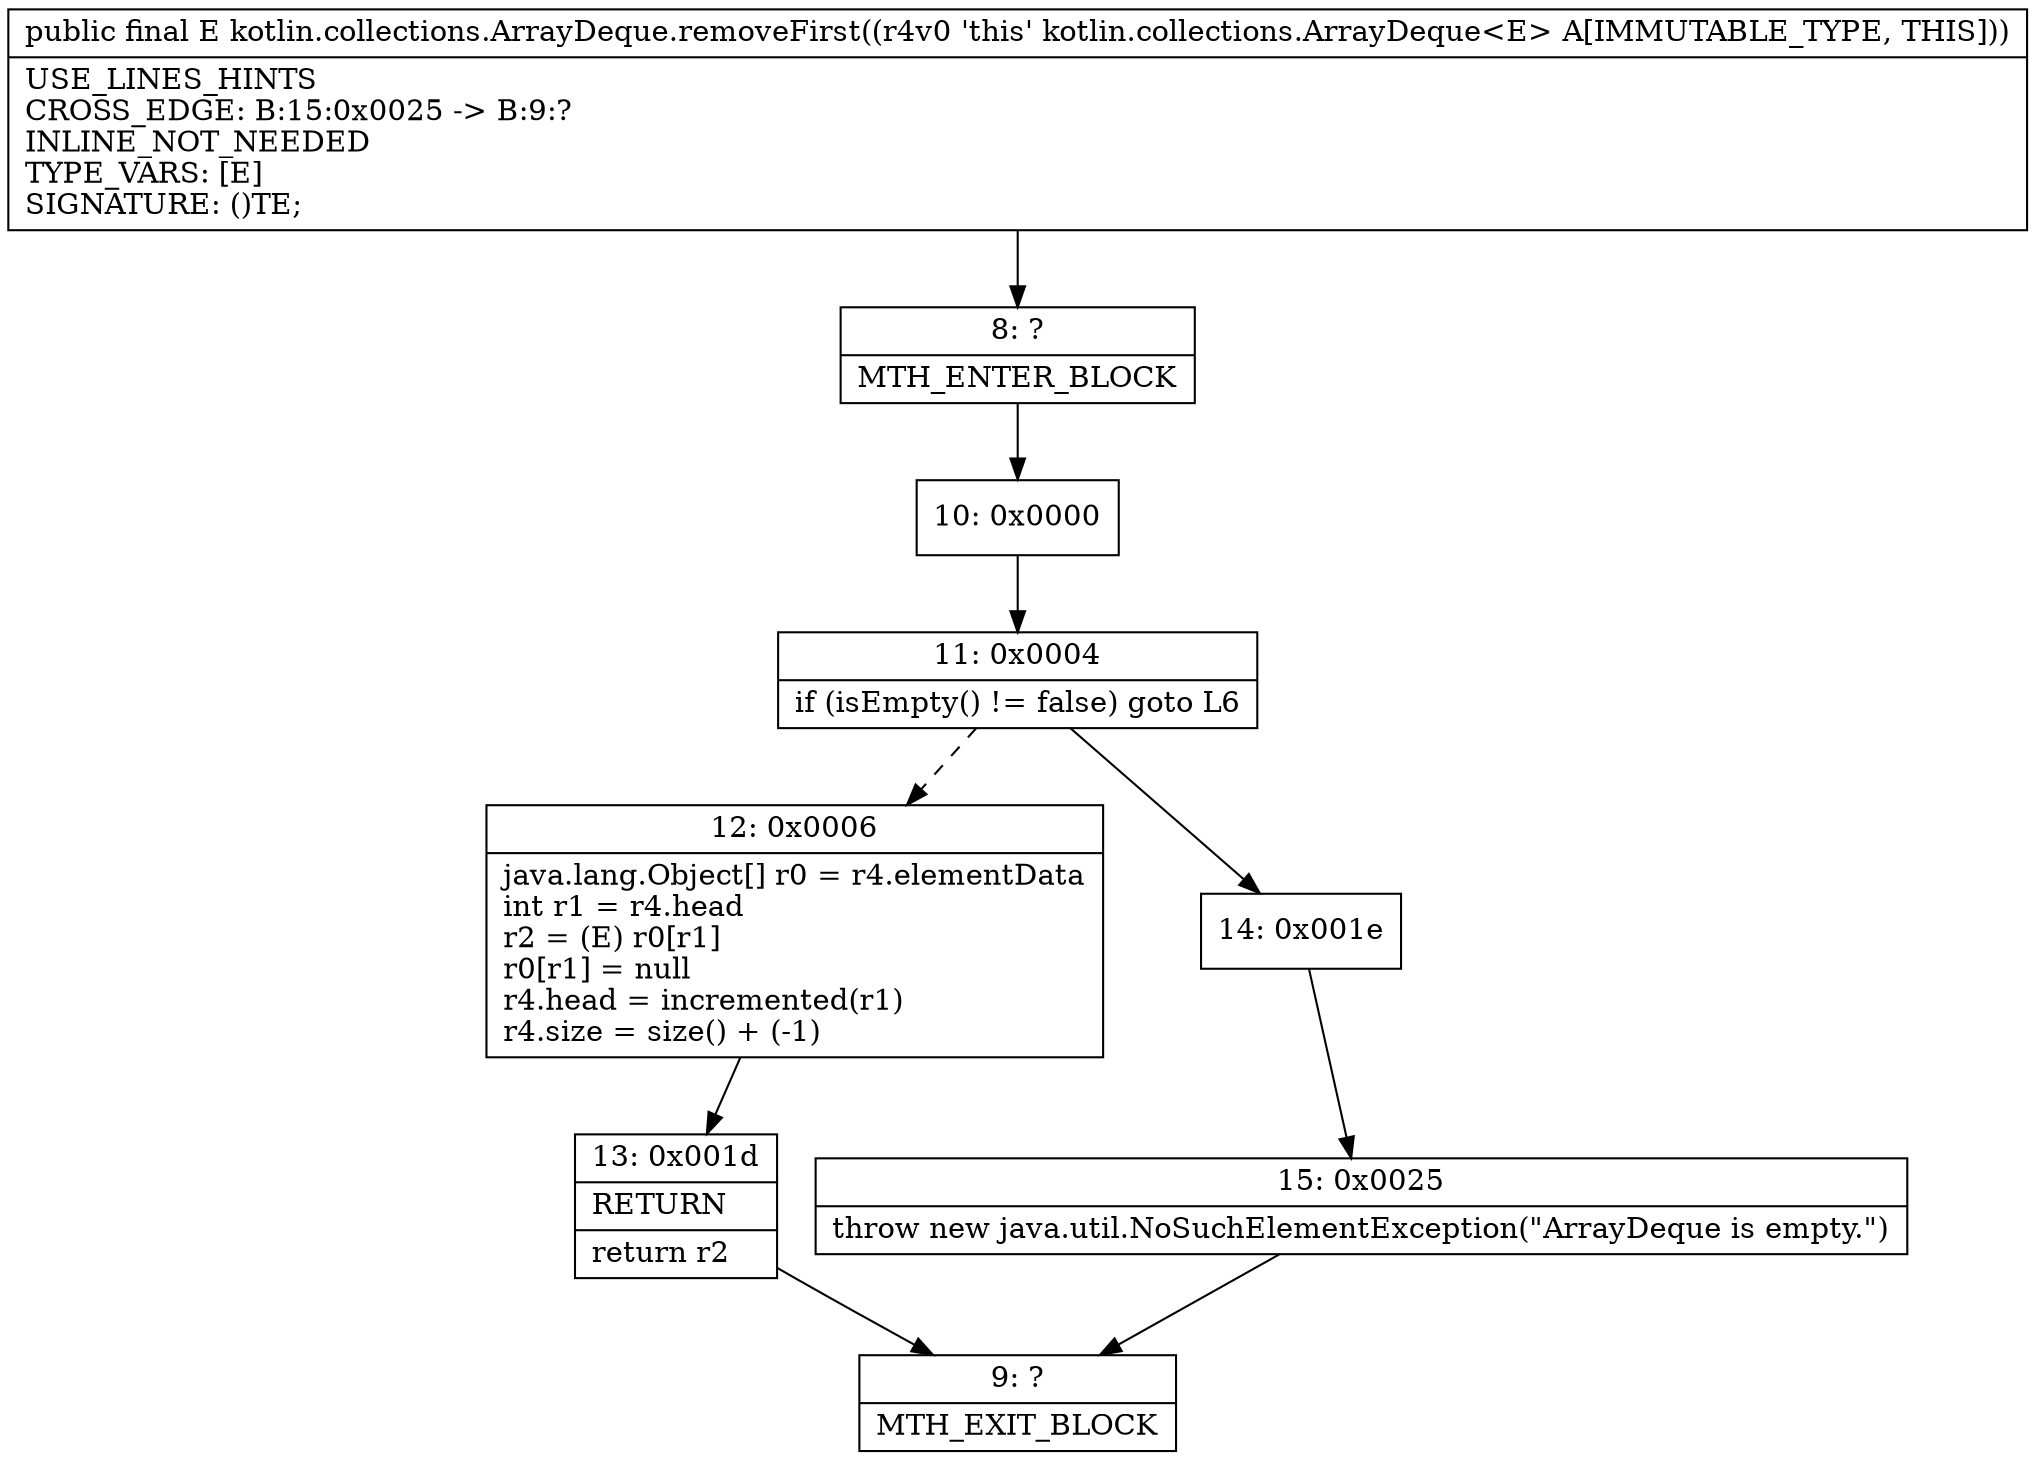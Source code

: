 digraph "CFG forkotlin.collections.ArrayDeque.removeFirst()Ljava\/lang\/Object;" {
Node_8 [shape=record,label="{8\:\ ?|MTH_ENTER_BLOCK\l}"];
Node_10 [shape=record,label="{10\:\ 0x0000}"];
Node_11 [shape=record,label="{11\:\ 0x0004|if (isEmpty() != false) goto L6\l}"];
Node_12 [shape=record,label="{12\:\ 0x0006|java.lang.Object[] r0 = r4.elementData\lint r1 = r4.head\lr2 = (E) r0[r1]\lr0[r1] = null\lr4.head = incremented(r1)\lr4.size = size() + (\-1)\l}"];
Node_13 [shape=record,label="{13\:\ 0x001d|RETURN\l|return r2\l}"];
Node_9 [shape=record,label="{9\:\ ?|MTH_EXIT_BLOCK\l}"];
Node_14 [shape=record,label="{14\:\ 0x001e}"];
Node_15 [shape=record,label="{15\:\ 0x0025|throw new java.util.NoSuchElementException(\"ArrayDeque is empty.\")\l}"];
MethodNode[shape=record,label="{public final E kotlin.collections.ArrayDeque.removeFirst((r4v0 'this' kotlin.collections.ArrayDeque\<E\> A[IMMUTABLE_TYPE, THIS]))  | USE_LINES_HINTS\lCROSS_EDGE: B:15:0x0025 \-\> B:9:?\lINLINE_NOT_NEEDED\lTYPE_VARS: [E]\lSIGNATURE: ()TE;\l}"];
MethodNode -> Node_8;Node_8 -> Node_10;
Node_10 -> Node_11;
Node_11 -> Node_12[style=dashed];
Node_11 -> Node_14;
Node_12 -> Node_13;
Node_13 -> Node_9;
Node_14 -> Node_15;
Node_15 -> Node_9;
}

